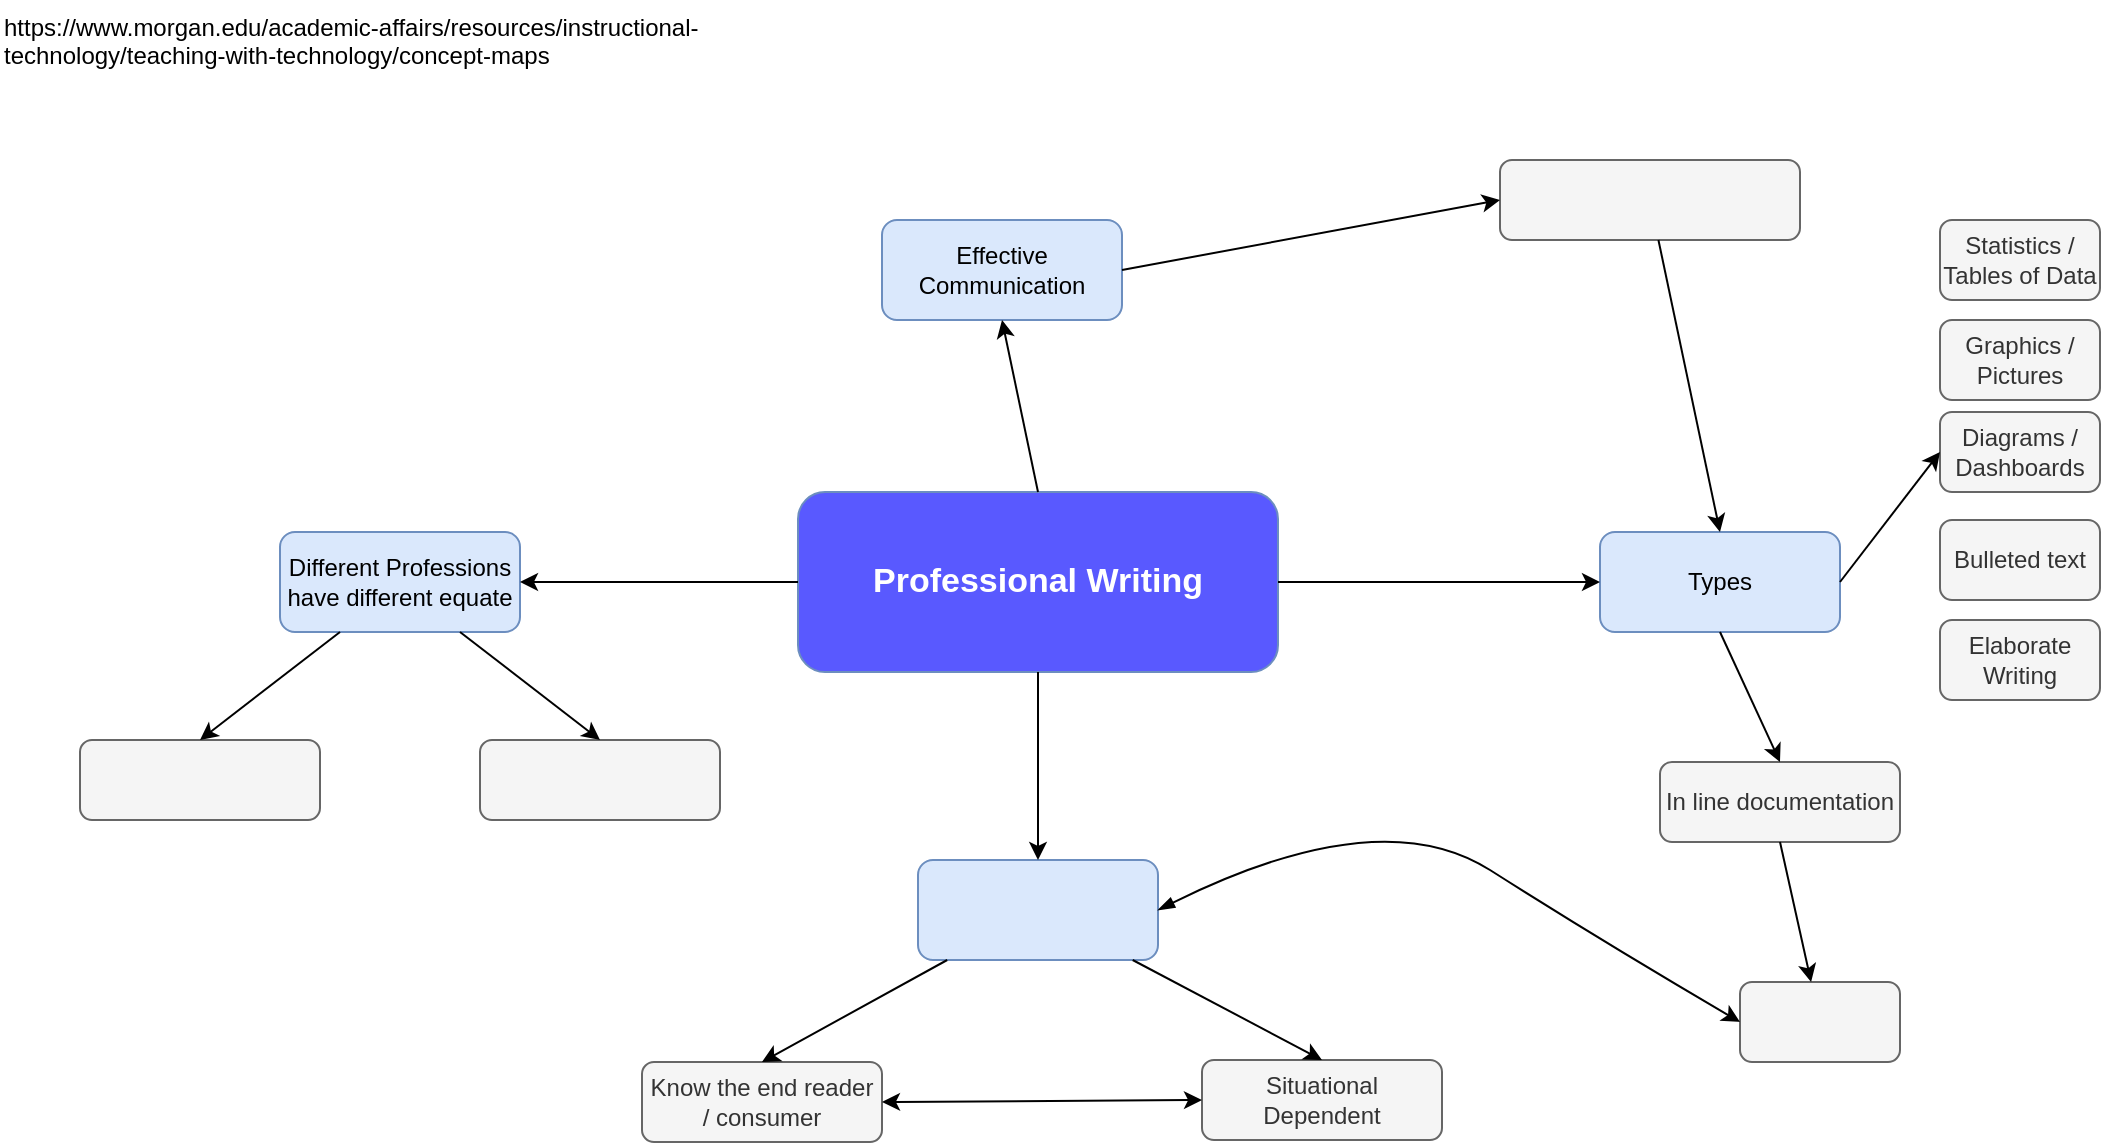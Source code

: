 <mxfile version="28.2.5" pages="4">
  <diagram name="1.1" id="A6YyC0zHlaroR13iZWX0">
    <mxGraphModel dx="704" dy="980" grid="1" gridSize="10" guides="1" tooltips="1" connect="1" arrows="1" fold="1" page="1" pageScale="1" pageWidth="1800" pageHeight="1500" math="0" shadow="0">
      <root>
        <mxCell id="0" />
        <mxCell id="1" parent="0" />
        <mxCell id="rtD2j8Ox3qHUKRXB66nk-1" value="&lt;b&gt;&lt;font style=&quot;font-size: 17px; color: rgb(255, 255, 255);&quot;&gt;Professional Writing&lt;/font&gt;&lt;/b&gt;" style="rounded=1;whiteSpace=wrap;html=1;fillColor=#5959FF;strokeColor=#6c8ebf;gradientColor=none;" parent="1" vertex="1">
          <mxGeometry x="439" y="356" width="240" height="90" as="geometry" />
        </mxCell>
        <mxCell id="rtD2j8Ox3qHUKRXB66nk-2" value="Different Professions have different equate" style="rounded=1;whiteSpace=wrap;html=1;fillColor=#dae8fc;strokeColor=#6c8ebf;" parent="1" vertex="1">
          <mxGeometry x="180" y="376" width="120" height="50" as="geometry" />
        </mxCell>
        <mxCell id="rtD2j8Ox3qHUKRXB66nk-3" value="" style="rounded=1;whiteSpace=wrap;html=1;fillColor=#f5f5f5;fontColor=#333333;strokeColor=#666666;" parent="1" vertex="1">
          <mxGeometry x="280" y="480" width="120" height="40" as="geometry" />
        </mxCell>
        <mxCell id="rtD2j8Ox3qHUKRXB66nk-5" value="" style="endArrow=classic;html=1;rounded=0;exitX=0;exitY=0.5;exitDx=0;exitDy=0;entryX=1;entryY=0.5;entryDx=0;entryDy=0;" parent="1" source="rtD2j8Ox3qHUKRXB66nk-1" target="rtD2j8Ox3qHUKRXB66nk-2" edge="1">
          <mxGeometry width="50" height="50" relative="1" as="geometry">
            <mxPoint x="700" y="520" as="sourcePoint" />
            <mxPoint x="750" y="470" as="targetPoint" />
          </mxGeometry>
        </mxCell>
        <mxCell id="rtD2j8Ox3qHUKRXB66nk-7" value="" style="endArrow=classic;html=1;rounded=0;exitX=0.75;exitY=1;exitDx=0;exitDy=0;entryX=0.5;entryY=0;entryDx=0;entryDy=0;" parent="1" source="rtD2j8Ox3qHUKRXB66nk-2" target="rtD2j8Ox3qHUKRXB66nk-3" edge="1">
          <mxGeometry width="50" height="50" relative="1" as="geometry">
            <mxPoint x="700" y="520" as="sourcePoint" />
            <mxPoint x="750" y="470" as="targetPoint" />
          </mxGeometry>
        </mxCell>
        <UserObject label="https://www.morgan.edu/academic-affairs/resources/instructional-technology/teaching-with-technology/concept-maps" link="https://www.morgan.edu/academic-affairs/resources/instructional-technology/teaching-with-technology/concept-maps" id="rtD2j8Ox3qHUKRXB66nk-8">
          <mxCell style="text;whiteSpace=wrap;" parent="1" vertex="1">
            <mxGeometry x="40" y="110" width="350" height="50" as="geometry" />
          </mxCell>
        </UserObject>
        <mxCell id="rtD2j8Ox3qHUKRXB66nk-9" value="" style="rounded=1;whiteSpace=wrap;html=1;fillColor=#f5f5f5;fontColor=#333333;strokeColor=#666666;" parent="1" vertex="1">
          <mxGeometry x="80" y="480" width="120" height="40" as="geometry" />
        </mxCell>
        <mxCell id="rtD2j8Ox3qHUKRXB66nk-10" value="" style="endArrow=classic;html=1;rounded=0;exitX=0.25;exitY=1;exitDx=0;exitDy=0;entryX=0.5;entryY=0;entryDx=0;entryDy=0;" parent="1" source="rtD2j8Ox3qHUKRXB66nk-2" target="rtD2j8Ox3qHUKRXB66nk-9" edge="1">
          <mxGeometry width="50" height="50" relative="1" as="geometry">
            <mxPoint x="550" y="225" as="sourcePoint" />
            <mxPoint x="730" y="410" as="targetPoint" />
          </mxGeometry>
        </mxCell>
        <mxCell id="rtD2j8Ox3qHUKRXB66nk-11" value="" style="rounded=1;whiteSpace=wrap;html=1;fillColor=#dae8fc;strokeColor=#6c8ebf;" parent="1" vertex="1">
          <mxGeometry x="499" y="540" width="120" height="50" as="geometry" />
        </mxCell>
        <mxCell id="rtD2j8Ox3qHUKRXB66nk-12" value="" style="endArrow=classic;html=1;rounded=0;exitX=0.5;exitY=1;exitDx=0;exitDy=0;entryX=0.5;entryY=0;entryDx=0;entryDy=0;" parent="1" source="rtD2j8Ox3qHUKRXB66nk-1" target="rtD2j8Ox3qHUKRXB66nk-11" edge="1">
          <mxGeometry width="50" height="50" relative="1" as="geometry">
            <mxPoint x="580" y="420" as="sourcePoint" />
            <mxPoint x="450" y="420" as="targetPoint" />
          </mxGeometry>
        </mxCell>
        <mxCell id="rtD2j8Ox3qHUKRXB66nk-13" value="Situational Dependent" style="rounded=1;whiteSpace=wrap;html=1;fillColor=#f5f5f5;fontColor=#333333;strokeColor=#666666;" parent="1" vertex="1">
          <mxGeometry x="641" y="640" width="120" height="40" as="geometry" />
        </mxCell>
        <mxCell id="rtD2j8Ox3qHUKRXB66nk-14" value="" style="endArrow=classic;html=1;rounded=0;entryX=0.5;entryY=0;entryDx=0;entryDy=0;" parent="1" source="rtD2j8Ox3qHUKRXB66nk-11" target="rtD2j8Ox3qHUKRXB66nk-13" edge="1">
          <mxGeometry width="50" height="50" relative="1" as="geometry">
            <mxPoint x="589" y="590" as="sourcePoint" />
            <mxPoint x="1069" y="634" as="targetPoint" />
          </mxGeometry>
        </mxCell>
        <mxCell id="rtD2j8Ox3qHUKRXB66nk-15" value="Know the end reader / consumer" style="rounded=1;whiteSpace=wrap;html=1;fillColor=#f5f5f5;fontColor=#333333;strokeColor=#666666;" parent="1" vertex="1">
          <mxGeometry x="361" y="641" width="120" height="40" as="geometry" />
        </mxCell>
        <mxCell id="rtD2j8Ox3qHUKRXB66nk-16" value="" style="endArrow=classic;html=1;rounded=0;entryX=0.5;entryY=0;entryDx=0;entryDy=0;" parent="1" source="rtD2j8Ox3qHUKRXB66nk-11" target="rtD2j8Ox3qHUKRXB66nk-15" edge="1">
          <mxGeometry width="50" height="50" relative="1" as="geometry">
            <mxPoint x="529" y="590" as="sourcePoint" />
            <mxPoint x="1049" y="574" as="targetPoint" />
          </mxGeometry>
        </mxCell>
        <mxCell id="rtD2j8Ox3qHUKRXB66nk-17" value="" style="endArrow=classic;startArrow=classic;html=1;rounded=0;exitX=1;exitY=0.5;exitDx=0;exitDy=0;entryX=0;entryY=0.5;entryDx=0;entryDy=0;" parent="1" source="rtD2j8Ox3qHUKRXB66nk-15" target="rtD2j8Ox3qHUKRXB66nk-13" edge="1">
          <mxGeometry width="50" height="50" relative="1" as="geometry">
            <mxPoint x="540" y="750" as="sourcePoint" />
            <mxPoint x="590" y="700" as="targetPoint" />
          </mxGeometry>
        </mxCell>
        <mxCell id="rtD2j8Ox3qHUKRXB66nk-18" value="Effective Communication" style="rounded=1;whiteSpace=wrap;html=1;fillColor=#dae8fc;strokeColor=#6c8ebf;" parent="1" vertex="1">
          <mxGeometry x="481" y="220" width="120" height="50" as="geometry" />
        </mxCell>
        <mxCell id="rtD2j8Ox3qHUKRXB66nk-19" value="Types" style="rounded=1;whiteSpace=wrap;html=1;fillColor=#dae8fc;strokeColor=#6c8ebf;" parent="1" vertex="1">
          <mxGeometry x="840" y="376" width="120" height="50" as="geometry" />
        </mxCell>
        <mxCell id="rtD2j8Ox3qHUKRXB66nk-20" value="" style="rounded=1;whiteSpace=wrap;html=1;fillColor=#f5f5f5;fontColor=#333333;strokeColor=#666666;" parent="1" vertex="1">
          <mxGeometry x="910" y="601" width="80" height="40" as="geometry" />
        </mxCell>
        <mxCell id="rtD2j8Ox3qHUKRXB66nk-21" value="In line documentation" style="rounded=1;whiteSpace=wrap;html=1;fillColor=#f5f5f5;fontColor=#333333;strokeColor=#666666;" parent="1" vertex="1">
          <mxGeometry x="870" y="491" width="120" height="40" as="geometry" />
        </mxCell>
        <mxCell id="rtD2j8Ox3qHUKRXB66nk-22" value="Diagrams / Dashboards" style="rounded=1;whiteSpace=wrap;html=1;fillColor=#f5f5f5;fontColor=#333333;strokeColor=#666666;" parent="1" vertex="1">
          <mxGeometry x="1010" y="316" width="80" height="40" as="geometry" />
        </mxCell>
        <mxCell id="rtD2j8Ox3qHUKRXB66nk-23" value="" style="rounded=1;whiteSpace=wrap;html=1;fillColor=#f5f5f5;fontColor=#333333;strokeColor=#666666;" parent="1" vertex="1">
          <mxGeometry x="790" y="190" width="150" height="40" as="geometry" />
        </mxCell>
        <mxCell id="rtD2j8Ox3qHUKRXB66nk-24" value="" style="endArrow=classic;html=1;rounded=0;exitX=0.5;exitY=0;exitDx=0;exitDy=0;entryX=0.5;entryY=1;entryDx=0;entryDy=0;" parent="1" source="rtD2j8Ox3qHUKRXB66nk-1" target="rtD2j8Ox3qHUKRXB66nk-18" edge="1">
          <mxGeometry width="50" height="50" relative="1" as="geometry">
            <mxPoint x="620" y="330" as="sourcePoint" />
            <mxPoint x="670" y="280" as="targetPoint" />
          </mxGeometry>
        </mxCell>
        <mxCell id="rtD2j8Ox3qHUKRXB66nk-25" value="" style="endArrow=classic;html=1;rounded=0;exitX=1;exitY=0.5;exitDx=0;exitDy=0;entryX=0;entryY=0.5;entryDx=0;entryDy=0;" parent="1" source="rtD2j8Ox3qHUKRXB66nk-18" target="rtD2j8Ox3qHUKRXB66nk-23" edge="1">
          <mxGeometry width="50" height="50" relative="1" as="geometry">
            <mxPoint x="650" y="240" as="sourcePoint" />
            <mxPoint x="700" y="190" as="targetPoint" />
          </mxGeometry>
        </mxCell>
        <mxCell id="rtD2j8Ox3qHUKRXB66nk-26" value="" style="endArrow=classic;html=1;rounded=0;exitX=1;exitY=0.5;exitDx=0;exitDy=0;entryX=0;entryY=0.5;entryDx=0;entryDy=0;" parent="1" source="rtD2j8Ox3qHUKRXB66nk-1" target="rtD2j8Ox3qHUKRXB66nk-19" edge="1">
          <mxGeometry width="50" height="50" relative="1" as="geometry">
            <mxPoint x="680" y="490" as="sourcePoint" />
            <mxPoint x="730" y="440" as="targetPoint" />
          </mxGeometry>
        </mxCell>
        <mxCell id="rtD2j8Ox3qHUKRXB66nk-27" value="" style="endArrow=classic;html=1;rounded=0;exitX=0.5;exitY=1;exitDx=0;exitDy=0;entryX=0.5;entryY=0;entryDx=0;entryDy=0;" parent="1" source="rtD2j8Ox3qHUKRXB66nk-19" target="rtD2j8Ox3qHUKRXB66nk-21" edge="1">
          <mxGeometry width="50" height="50" relative="1" as="geometry">
            <mxPoint x="990" y="250" as="sourcePoint" />
            <mxPoint x="1040" y="200" as="targetPoint" />
          </mxGeometry>
        </mxCell>
        <mxCell id="rtD2j8Ox3qHUKRXB66nk-28" value="" style="endArrow=classic;html=1;rounded=0;exitX=1;exitY=0.5;exitDx=0;exitDy=0;entryX=0;entryY=0.5;entryDx=0;entryDy=0;" parent="1" source="rtD2j8Ox3qHUKRXB66nk-19" target="rtD2j8Ox3qHUKRXB66nk-22" edge="1">
          <mxGeometry width="50" height="50" relative="1" as="geometry">
            <mxPoint x="1010" y="430" as="sourcePoint" />
            <mxPoint x="1060" y="380" as="targetPoint" />
          </mxGeometry>
        </mxCell>
        <mxCell id="rtD2j8Ox3qHUKRXB66nk-29" value="" style="endArrow=classic;html=1;rounded=0;entryX=0.5;entryY=0;entryDx=0;entryDy=0;" parent="1" source="rtD2j8Ox3qHUKRXB66nk-23" target="rtD2j8Ox3qHUKRXB66nk-19" edge="1">
          <mxGeometry width="50" height="50" relative="1" as="geometry">
            <mxPoint x="840" y="330" as="sourcePoint" />
            <mxPoint x="890" y="280" as="targetPoint" />
          </mxGeometry>
        </mxCell>
        <mxCell id="rtD2j8Ox3qHUKRXB66nk-30" value="" style="endArrow=classic;html=1;rounded=0;exitX=0.5;exitY=1;exitDx=0;exitDy=0;" parent="1" source="rtD2j8Ox3qHUKRXB66nk-21" target="rtD2j8Ox3qHUKRXB66nk-20" edge="1">
          <mxGeometry width="50" height="50" relative="1" as="geometry">
            <mxPoint x="1110" y="590" as="sourcePoint" />
            <mxPoint x="1160" y="540" as="targetPoint" />
          </mxGeometry>
        </mxCell>
        <mxCell id="rtD2j8Ox3qHUKRXB66nk-31" value="" style="curved=1;endArrow=classic;html=1;rounded=0;exitX=1;exitY=0.5;exitDx=0;exitDy=0;entryX=0;entryY=0.5;entryDx=0;entryDy=0;startArrow=blockThin;startFill=1;" parent="1" source="rtD2j8Ox3qHUKRXB66nk-11" target="rtD2j8Ox3qHUKRXB66nk-20" edge="1">
          <mxGeometry width="50" height="50" relative="1" as="geometry">
            <mxPoint x="680" y="490" as="sourcePoint" />
            <mxPoint x="730" y="440" as="targetPoint" />
            <Array as="points">
              <mxPoint x="730" y="510" />
              <mxPoint x="840" y="580" />
            </Array>
          </mxGeometry>
        </mxCell>
        <mxCell id="VLFtgSqNrhJL7h_BfpkV-1" value="Bulleted text" style="rounded=1;whiteSpace=wrap;html=1;fillColor=#f5f5f5;fontColor=#333333;strokeColor=#666666;" vertex="1" parent="1">
          <mxGeometry x="1010" y="370" width="80" height="40" as="geometry" />
        </mxCell>
        <mxCell id="VLFtgSqNrhJL7h_BfpkV-3" value="Elaborate Writing" style="rounded=1;whiteSpace=wrap;html=1;fillColor=#f5f5f5;fontColor=#333333;strokeColor=#666666;" vertex="1" parent="1">
          <mxGeometry x="1010" y="420" width="80" height="40" as="geometry" />
        </mxCell>
        <mxCell id="VLFtgSqNrhJL7h_BfpkV-4" value="Graphics / Pictures" style="rounded=1;whiteSpace=wrap;html=1;fillColor=#f5f5f5;fontColor=#333333;strokeColor=#666666;" vertex="1" parent="1">
          <mxGeometry x="1010" y="270" width="80" height="40" as="geometry" />
        </mxCell>
        <mxCell id="VLFtgSqNrhJL7h_BfpkV-5" value="Statistics / Tables of Data" style="rounded=1;whiteSpace=wrap;html=1;fillColor=#f5f5f5;fontColor=#333333;strokeColor=#666666;" vertex="1" parent="1">
          <mxGeometry x="1010" y="220" width="80" height="40" as="geometry" />
        </mxCell>
      </root>
    </mxGraphModel>
  </diagram>
  <diagram id="INU5LLQGjp-nCts_BlAN" name="2.2">
    <mxGraphModel dx="828" dy="1153" grid="1" gridSize="10" guides="1" tooltips="1" connect="1" arrows="1" fold="1" page="1" pageScale="1" pageWidth="1800" pageHeight="1500" math="0" shadow="0">
      <root>
        <mxCell id="0" />
        <mxCell id="1" parent="0" />
        <mxCell id="Pbq-i8DcPubpmf70jtMy-1" value="&lt;font style=&quot;font-size: 24px; color: rgb(255, 255, 255);&quot;&gt;&lt;b&gt;Goal Setting&lt;/b&gt;&lt;/font&gt;" style="rounded=1;whiteSpace=wrap;html=1;fillColor=#5959FF;strokeColor=#6c8ebf;gradientColor=none;" parent="1" vertex="1">
          <mxGeometry x="760" y="436" width="240" height="90" as="geometry" />
        </mxCell>
        <mxCell id="Pbq-i8DcPubpmf70jtMy-2" value="&lt;b&gt;Bias&lt;/b&gt;" style="rounded=1;whiteSpace=wrap;html=1;fillColor=#dae8fc;strokeColor=#6c8ebf;" parent="1" vertex="1">
          <mxGeometry x="510" y="456" width="120" height="50" as="geometry" />
        </mxCell>
        <mxCell id="Pbq-i8DcPubpmf70jtMy-3" value="" style="rounded=1;whiteSpace=wrap;html=1;fillColor=#f5f5f5;fontColor=#333333;strokeColor=#666666;" parent="1" vertex="1">
          <mxGeometry x="610" y="560" width="120" height="40" as="geometry" />
        </mxCell>
        <mxCell id="Pbq-i8DcPubpmf70jtMy-4" value="" style="endArrow=classic;html=1;rounded=0;exitX=0;exitY=0.5;exitDx=0;exitDy=0;entryX=1;entryY=0.5;entryDx=0;entryDy=0;" parent="1" source="Pbq-i8DcPubpmf70jtMy-1" target="Pbq-i8DcPubpmf70jtMy-2" edge="1">
          <mxGeometry width="50" height="50" relative="1" as="geometry">
            <mxPoint x="1030" y="600" as="sourcePoint" />
            <mxPoint x="1080" y="550" as="targetPoint" />
          </mxGeometry>
        </mxCell>
        <mxCell id="sY8J5L-0fkLcYzDm4Xg0-5" value="&lt;b&gt;&lt;font style=&quot;font-size: 15px;&quot;&gt;Is &lt;font style=&quot;&quot;&gt;affected &lt;/font&gt;by&lt;/font&gt;&lt;/b&gt;" style="edgeLabel;html=1;align=center;verticalAlign=middle;resizable=0;points=[];" vertex="1" connectable="0" parent="Pbq-i8DcPubpmf70jtMy-4">
          <mxGeometry x="-0.273" y="-3" relative="1" as="geometry">
            <mxPoint x="-19" y="3" as="offset" />
          </mxGeometry>
        </mxCell>
        <mxCell id="Pbq-i8DcPubpmf70jtMy-5" value="" style="endArrow=classic;html=1;rounded=0;exitX=0.75;exitY=1;exitDx=0;exitDy=0;entryX=0.5;entryY=0;entryDx=0;entryDy=0;" parent="1" source="Pbq-i8DcPubpmf70jtMy-2" target="Pbq-i8DcPubpmf70jtMy-3" edge="1">
          <mxGeometry width="50" height="50" relative="1" as="geometry">
            <mxPoint x="1030" y="600" as="sourcePoint" />
            <mxPoint x="1080" y="550" as="targetPoint" />
          </mxGeometry>
        </mxCell>
        <UserObject label="https://www.morgan.edu/academic-affairs/resources/instructional-technology/teaching-with-technology/concept-maps" link="https://www.morgan.edu/academic-affairs/resources/instructional-technology/teaching-with-technology/concept-maps" id="Pbq-i8DcPubpmf70jtMy-6">
          <mxCell style="text;whiteSpace=wrap;" parent="1" vertex="1">
            <mxGeometry x="370" y="190" width="350" height="50" as="geometry" />
          </mxCell>
        </UserObject>
        <mxCell id="Pbq-i8DcPubpmf70jtMy-7" value="" style="rounded=1;whiteSpace=wrap;html=1;fillColor=#f5f5f5;fontColor=#333333;strokeColor=#666666;" parent="1" vertex="1">
          <mxGeometry x="410" y="560" width="120" height="40" as="geometry" />
        </mxCell>
        <mxCell id="Pbq-i8DcPubpmf70jtMy-8" value="" style="endArrow=classic;html=1;rounded=0;exitX=0.25;exitY=1;exitDx=0;exitDy=0;entryX=0.5;entryY=0;entryDx=0;entryDy=0;" parent="1" source="Pbq-i8DcPubpmf70jtMy-2" target="Pbq-i8DcPubpmf70jtMy-7" edge="1">
          <mxGeometry width="50" height="50" relative="1" as="geometry">
            <mxPoint x="880" y="305" as="sourcePoint" />
            <mxPoint x="1060" y="490" as="targetPoint" />
          </mxGeometry>
        </mxCell>
        <mxCell id="Pbq-i8DcPubpmf70jtMy-9" value="&lt;b&gt;Organizational Goals&lt;/b&gt;" style="rounded=1;whiteSpace=wrap;html=1;fillColor=#dae8fc;strokeColor=#6c8ebf;" parent="1" vertex="1">
          <mxGeometry x="820" y="620" width="120" height="50" as="geometry" />
        </mxCell>
        <mxCell id="Pbq-i8DcPubpmf70jtMy-10" value="" style="endArrow=classic;html=1;rounded=0;exitX=0.5;exitY=1;exitDx=0;exitDy=0;entryX=0.5;entryY=0;entryDx=0;entryDy=0;" parent="1" source="Pbq-i8DcPubpmf70jtMy-1" target="Pbq-i8DcPubpmf70jtMy-9" edge="1">
          <mxGeometry width="50" height="50" relative="1" as="geometry">
            <mxPoint x="901" y="500" as="sourcePoint" />
            <mxPoint x="771" y="500" as="targetPoint" />
          </mxGeometry>
        </mxCell>
        <mxCell id="sY8J5L-0fkLcYzDm4Xg0-3" value="Is necessary for" style="edgeLabel;html=1;align=center;verticalAlign=middle;resizable=0;points=[];" vertex="1" connectable="0" parent="Pbq-i8DcPubpmf70jtMy-10">
          <mxGeometry x="-0.005" y="-3" relative="1" as="geometry">
            <mxPoint as="offset" />
          </mxGeometry>
        </mxCell>
        <mxCell id="Pbq-i8DcPubpmf70jtMy-11" value="" style="rounded=1;whiteSpace=wrap;html=1;fillColor=#f5f5f5;fontColor=#333333;strokeColor=#666666;" parent="1" vertex="1">
          <mxGeometry x="962" y="720" width="120" height="40" as="geometry" />
        </mxCell>
        <mxCell id="Pbq-i8DcPubpmf70jtMy-12" value="" style="endArrow=classic;html=1;rounded=0;entryX=0.5;entryY=0;entryDx=0;entryDy=0;" parent="1" source="Pbq-i8DcPubpmf70jtMy-9" target="Pbq-i8DcPubpmf70jtMy-11" edge="1">
          <mxGeometry width="50" height="50" relative="1" as="geometry">
            <mxPoint x="910" y="670" as="sourcePoint" />
            <mxPoint x="1390" y="714" as="targetPoint" />
          </mxGeometry>
        </mxCell>
        <mxCell id="Pbq-i8DcPubpmf70jtMy-13" value="" style="rounded=1;whiteSpace=wrap;html=1;fillColor=#f5f5f5;fontColor=#333333;strokeColor=#666666;" parent="1" vertex="1">
          <mxGeometry x="682" y="721" width="120" height="40" as="geometry" />
        </mxCell>
        <mxCell id="Pbq-i8DcPubpmf70jtMy-14" value="" style="endArrow=classic;html=1;rounded=0;entryX=0.5;entryY=0;entryDx=0;entryDy=0;" parent="1" source="Pbq-i8DcPubpmf70jtMy-9" target="Pbq-i8DcPubpmf70jtMy-13" edge="1">
          <mxGeometry width="50" height="50" relative="1" as="geometry">
            <mxPoint x="850" y="670" as="sourcePoint" />
            <mxPoint x="1370" y="654" as="targetPoint" />
          </mxGeometry>
        </mxCell>
        <mxCell id="sY8J5L-0fkLcYzDm4Xg0-4" value="Include&amp;nbsp;" style="edgeLabel;html=1;align=center;verticalAlign=middle;resizable=0;points=[];" vertex="1" connectable="0" parent="Pbq-i8DcPubpmf70jtMy-14">
          <mxGeometry x="0.034" y="2" relative="1" as="geometry">
            <mxPoint y="-1" as="offset" />
          </mxGeometry>
        </mxCell>
        <mxCell id="Pbq-i8DcPubpmf70jtMy-15" value="" style="endArrow=classic;startArrow=classic;html=1;rounded=0;exitX=1;exitY=0.5;exitDx=0;exitDy=0;entryX=0;entryY=0.5;entryDx=0;entryDy=0;" parent="1" source="Pbq-i8DcPubpmf70jtMy-13" target="Pbq-i8DcPubpmf70jtMy-11" edge="1">
          <mxGeometry width="50" height="50" relative="1" as="geometry">
            <mxPoint x="861" y="830" as="sourcePoint" />
            <mxPoint x="911" y="780" as="targetPoint" />
          </mxGeometry>
        </mxCell>
        <mxCell id="Pbq-i8DcPubpmf70jtMy-16" value="Goal Evaluation" style="rounded=1;whiteSpace=wrap;html=1;fillColor=#dae8fc;strokeColor=#6c8ebf;" parent="1" vertex="1">
          <mxGeometry x="820" y="330" width="120" height="50" as="geometry" />
        </mxCell>
        <mxCell id="Pbq-i8DcPubpmf70jtMy-17" value="Four Motivation Theories" style="rounded=1;whiteSpace=wrap;html=1;fillColor=#dae8fc;strokeColor=#6c8ebf;fontStyle=1" parent="1" vertex="1">
          <mxGeometry x="1121" y="456" width="120" height="50" as="geometry" />
        </mxCell>
        <mxCell id="Pbq-i8DcPubpmf70jtMy-18" value="" style="rounded=1;whiteSpace=wrap;html=1;fillColor=#f5f5f5;fontColor=#333333;strokeColor=#666666;" parent="1" vertex="1">
          <mxGeometry x="1170" y="650" width="80" height="40" as="geometry" />
        </mxCell>
        <mxCell id="Pbq-i8DcPubpmf70jtMy-20" value="Equity" style="rounded=1;whiteSpace=wrap;html=1;fillColor=#f5f5f5;fontColor=#333333;strokeColor=#666666;" parent="1" vertex="1">
          <mxGeometry x="1321" y="340" width="80" height="40" as="geometry" />
        </mxCell>
        <mxCell id="Pbq-i8DcPubpmf70jtMy-21" value="Personal" style="rounded=1;whiteSpace=wrap;html=1;fillColor=#f5f5f5;fontColor=#333333;strokeColor=#666666;" parent="1" vertex="1">
          <mxGeometry x="780" y="230" width="150" height="40" as="geometry" />
        </mxCell>
        <mxCell id="Pbq-i8DcPubpmf70jtMy-22" value="" style="endArrow=classic;html=1;rounded=0;exitX=0.5;exitY=0;exitDx=0;exitDy=0;entryX=0.5;entryY=1;entryDx=0;entryDy=0;" parent="1" source="Pbq-i8DcPubpmf70jtMy-1" target="Pbq-i8DcPubpmf70jtMy-16" edge="1">
          <mxGeometry width="50" height="50" relative="1" as="geometry">
            <mxPoint x="941" y="410" as="sourcePoint" />
            <mxPoint x="991" y="360" as="targetPoint" />
          </mxGeometry>
        </mxCell>
        <mxCell id="Pbq-i8DcPubpmf70jtMy-24" value="" style="endArrow=classic;html=1;rounded=0;exitX=1;exitY=0.5;exitDx=0;exitDy=0;entryX=0;entryY=0.5;entryDx=0;entryDy=0;" parent="1" source="Pbq-i8DcPubpmf70jtMy-1" target="Pbq-i8DcPubpmf70jtMy-17" edge="1">
          <mxGeometry width="50" height="50" relative="1" as="geometry">
            <mxPoint x="1001" y="570" as="sourcePoint" />
            <mxPoint x="1051" y="520" as="targetPoint" />
          </mxGeometry>
        </mxCell>
        <mxCell id="sY8J5L-0fkLcYzDm4Xg0-1" value="&lt;b&gt;&lt;font style=&quot;font-size: 15px;&quot;&gt;Is one of&lt;/font&gt;&lt;/b&gt;" style="edgeLabel;html=1;align=center;verticalAlign=middle;resizable=0;points=[];" vertex="1" connectable="0" parent="Pbq-i8DcPubpmf70jtMy-24">
          <mxGeometry x="-0.435" y="-1" relative="1" as="geometry">
            <mxPoint x="19" y="-1" as="offset" />
          </mxGeometry>
        </mxCell>
        <mxCell id="Pbq-i8DcPubpmf70jtMy-25" value="" style="endArrow=classic;html=1;rounded=0;exitX=0.5;exitY=1;exitDx=0;exitDy=0;entryX=0.898;entryY=0.052;entryDx=0;entryDy=0;entryPerimeter=0;" parent="1" source="Pbq-i8DcPubpmf70jtMy-17" target="Pbq-i8DcPubpmf70jtMy-9" edge="1">
          <mxGeometry width="50" height="50" relative="1" as="geometry">
            <mxPoint x="1311" y="330" as="sourcePoint" />
            <mxPoint x="1361" y="280" as="targetPoint" />
          </mxGeometry>
        </mxCell>
        <mxCell id="sY8J5L-0fkLcYzDm4Xg0-2" value="Help establish and evaluate&amp;nbsp;" style="edgeLabel;html=1;align=center;verticalAlign=middle;resizable=0;points=[];" vertex="1" connectable="0" parent="Pbq-i8DcPubpmf70jtMy-25">
          <mxGeometry x="-0.093" y="-2" relative="1" as="geometry">
            <mxPoint as="offset" />
          </mxGeometry>
        </mxCell>
        <mxCell id="Pbq-i8DcPubpmf70jtMy-26" value="" style="endArrow=classic;html=1;rounded=0;exitX=1;exitY=0.5;exitDx=0;exitDy=0;entryX=0;entryY=0.5;entryDx=0;entryDy=0;" parent="1" source="Pbq-i8DcPubpmf70jtMy-17" target="Pbq-i8DcPubpmf70jtMy-20" edge="1">
          <mxGeometry width="50" height="50" relative="1" as="geometry">
            <mxPoint x="1331" y="510" as="sourcePoint" />
            <mxPoint x="1381" y="460" as="targetPoint" />
          </mxGeometry>
        </mxCell>
        <mxCell id="sY8J5L-0fkLcYzDm4Xg0-11" value="Theories other than Goal Setting include" style="edgeLabel;html=1;align=center;verticalAlign=middle;resizable=0;points=[];" vertex="1" connectable="0" parent="Pbq-i8DcPubpmf70jtMy-26">
          <mxGeometry x="-0.338" relative="1" as="geometry">
            <mxPoint x="20" y="-41" as="offset" />
          </mxGeometry>
        </mxCell>
        <mxCell id="Pbq-i8DcPubpmf70jtMy-27" value="" style="endArrow=classic;html=1;rounded=0;entryX=0.5;entryY=0;entryDx=0;entryDy=0;exitX=0.5;exitY=1;exitDx=0;exitDy=0;" parent="1" source="sY8J5L-0fkLcYzDm4Xg0-16" target="Pbq-i8DcPubpmf70jtMy-17" edge="1">
          <mxGeometry width="50" height="50" relative="1" as="geometry">
            <mxPoint x="1161" y="410" as="sourcePoint" />
            <mxPoint x="1211" y="360" as="targetPoint" />
          </mxGeometry>
        </mxCell>
        <mxCell id="Pbq-i8DcPubpmf70jtMy-29" value="" style="curved=1;endArrow=classic;html=1;rounded=0;exitX=1;exitY=0.5;exitDx=0;exitDy=0;entryX=0;entryY=0.5;entryDx=0;entryDy=0;startArrow=blockThin;startFill=1;" parent="1" source="Pbq-i8DcPubpmf70jtMy-9" target="Pbq-i8DcPubpmf70jtMy-18" edge="1">
          <mxGeometry width="50" height="50" relative="1" as="geometry">
            <mxPoint x="1001" y="570" as="sourcePoint" />
            <mxPoint x="1051" y="520" as="targetPoint" />
            <Array as="points">
              <mxPoint x="1051" y="590" />
              <mxPoint x="1161" y="660" />
            </Array>
          </mxGeometry>
        </mxCell>
        <mxCell id="sY8J5L-0fkLcYzDm4Xg0-6" value="Expectancy" style="rounded=1;whiteSpace=wrap;html=1;fillColor=#f5f5f5;fontColor=#333333;strokeColor=#666666;" vertex="1" parent="1">
          <mxGeometry x="1316" y="415" width="80" height="40" as="geometry" />
        </mxCell>
        <mxCell id="sY8J5L-0fkLcYzDm4Xg0-7" value="" style="endArrow=classic;html=1;rounded=0;entryX=0;entryY=0.5;entryDx=0;entryDy=0;" edge="1" parent="1" target="sY8J5L-0fkLcYzDm4Xg0-6">
          <mxGeometry width="50" height="50" relative="1" as="geometry">
            <mxPoint x="1276" y="425" as="sourcePoint" />
            <mxPoint x="1389" y="545" as="targetPoint" />
          </mxGeometry>
        </mxCell>
        <mxCell id="sY8J5L-0fkLcYzDm4Xg0-8" value="Reinforcement" style="rounded=1;whiteSpace=wrap;html=1;fillColor=#f5f5f5;fontColor=#333333;strokeColor=#666666;" vertex="1" parent="1">
          <mxGeometry x="1304" y="466" width="80" height="36" as="geometry" />
        </mxCell>
        <mxCell id="sY8J5L-0fkLcYzDm4Xg0-9" value="" style="endArrow=classic;html=1;rounded=0;entryX=0;entryY=0.5;entryDx=0;entryDy=0;" edge="1" parent="1" target="sY8J5L-0fkLcYzDm4Xg0-8">
          <mxGeometry width="50" height="50" relative="1" as="geometry">
            <mxPoint x="1251" y="470" as="sourcePoint" />
            <mxPoint x="1504" y="630" as="targetPoint" />
            <Array as="points" />
          </mxGeometry>
        </mxCell>
        <mxCell id="sY8J5L-0fkLcYzDm4Xg0-16" value="&lt;b style=&quot;color: rgb(0, 0, 0);&quot;&gt;Management and Cooperate Settings&lt;/b&gt;" style="rounded=1;whiteSpace=wrap;html=1;fillColor=#dae8fc;strokeColor=#6c8ebf;" vertex="1" parent="1">
          <mxGeometry x="1011" y="320" width="150" height="50" as="geometry" />
        </mxCell>
        <mxCell id="sY8J5L-0fkLcYzDm4Xg0-18" value="Four Motivation Theories" style="rounded=1;whiteSpace=wrap;html=1;fillColor=#dae8fc;strokeColor=#6c8ebf;fontStyle=1" vertex="1" parent="1">
          <mxGeometry x="1210" y="560" width="120" height="50" as="geometry" />
        </mxCell>
        <mxCell id="sY8J5L-0fkLcYzDm4Xg0-19" value="Team Performance" style="rounded=1;whiteSpace=wrap;html=1;fillColor=#f5f5f5;fontColor=#333333;strokeColor=#666666;" vertex="1" parent="1">
          <mxGeometry x="660" y="260" width="80" height="40" as="geometry" />
        </mxCell>
        <mxCell id="sY8J5L-0fkLcYzDm4Xg0-21" value="Measuring success" style="rounded=1;whiteSpace=wrap;html=1;fillColor=#f5f5f5;fontColor=#333333;strokeColor=#666666;" vertex="1" parent="1">
          <mxGeometry x="590" y="310" width="80" height="40" as="geometry" />
        </mxCell>
        <mxCell id="sY8J5L-0fkLcYzDm4Xg0-22" value="based on tasks complete" style="rounded=1;whiteSpace=wrap;html=1;fillColor=#f5f5f5;fontColor=#333333;strokeColor=#666666;" vertex="1" parent="1">
          <mxGeometry x="660" y="370" width="80" height="40" as="geometry" />
        </mxCell>
        <mxCell id="sY8J5L-0fkLcYzDm4Xg0-23" value="Goal performance periods" style="rounded=1;whiteSpace=wrap;html=1;fillColor=#f5f5f5;fontColor=#333333;strokeColor=#666666;" vertex="1" parent="1">
          <mxGeometry x="510" y="360" width="80" height="40" as="geometry" />
        </mxCell>
        <mxCell id="sY8J5L-0fkLcYzDm4Xg0-24" value="Level of effort" style="rounded=1;whiteSpace=wrap;html=1;fillColor=#f5f5f5;fontColor=#333333;strokeColor=#666666;" vertex="1" parent="1">
          <mxGeometry x="910" y="150" width="80" height="40" as="geometry" />
        </mxCell>
        <mxCell id="sY8J5L-0fkLcYzDm4Xg0-25" value="Follow-up / Feedback" style="rounded=1;whiteSpace=wrap;html=1;fillColor=#f5f5f5;fontColor=#333333;strokeColor=#666666;" vertex="1" parent="1">
          <mxGeometry x="722" y="110" width="80" height="40" as="geometry" />
        </mxCell>
        <mxCell id="sY8J5L-0fkLcYzDm4Xg0-26" value="Used as motivator" style="rounded=1;whiteSpace=wrap;html=1;fillColor=#f5f5f5;fontColor=#333333;strokeColor=#666666;" vertex="1" parent="1">
          <mxGeometry x="820" y="90" width="80" height="40" as="geometry" />
        </mxCell>
      </root>
    </mxGraphModel>
  </diagram>
  <diagram id="hZscyl_oq-KLS9YHjovp" name="3.1">
    <mxGraphModel dx="828" dy="1153" grid="1" gridSize="10" guides="1" tooltips="1" connect="1" arrows="1" fold="1" page="1" pageScale="1" pageWidth="1800" pageHeight="1500" math="0" shadow="0">
      <root>
        <mxCell id="0" />
        <mxCell id="1" parent="0" />
        <mxCell id="ACBR2jv_XBFx176aAoFl-1" value="&lt;font style=&quot;color: rgb(255, 255, 255); font-size: 21px;&quot;&gt;&lt;b&gt;Business Ethics&lt;/b&gt;&lt;/font&gt;" style="rounded=1;whiteSpace=wrap;html=1;fillColor=#5959FF;strokeColor=#6c8ebf;gradientColor=none;" parent="1" vertex="1">
          <mxGeometry x="681" y="586" width="240" height="90" as="geometry" />
        </mxCell>
        <mxCell id="ACBR2jv_XBFx176aAoFl-2" value="Data ingestion / usage" style="rounded=1;whiteSpace=wrap;html=1;fillColor=#dae8fc;strokeColor=#6c8ebf;" parent="1" vertex="1">
          <mxGeometry x="440" y="606" width="120" height="50" as="geometry" />
        </mxCell>
        <mxCell id="ACBR2jv_XBFx176aAoFl-3" value="What data tells you is best" style="rounded=1;whiteSpace=wrap;html=1;fillColor=#f5f5f5;fontColor=#333333;strokeColor=#666666;" parent="1" vertex="1">
          <mxGeometry x="540" y="710" width="120" height="40" as="geometry" />
        </mxCell>
        <mxCell id="ACBR2jv_XBFx176aAoFl-4" value="" style="endArrow=classic;html=1;rounded=0;exitX=0;exitY=0.5;exitDx=0;exitDy=0;entryX=1;entryY=0.5;entryDx=0;entryDy=0;" parent="1" source="ACBR2jv_XBFx176aAoFl-1" target="ACBR2jv_XBFx176aAoFl-2" edge="1">
          <mxGeometry width="50" height="50" relative="1" as="geometry">
            <mxPoint x="960" y="750" as="sourcePoint" />
            <mxPoint x="1010" y="700" as="targetPoint" />
          </mxGeometry>
        </mxCell>
        <mxCell id="ACBR2jv_XBFx176aAoFl-5" value="" style="endArrow=classic;html=1;rounded=0;exitX=0.75;exitY=1;exitDx=0;exitDy=0;entryX=0.5;entryY=0;entryDx=0;entryDy=0;" parent="1" source="ACBR2jv_XBFx176aAoFl-2" target="ACBR2jv_XBFx176aAoFl-3" edge="1">
          <mxGeometry width="50" height="50" relative="1" as="geometry">
            <mxPoint x="960" y="750" as="sourcePoint" />
            <mxPoint x="1010" y="700" as="targetPoint" />
          </mxGeometry>
        </mxCell>
        <UserObject label="https://www.morgan.edu/academic-affairs/resources/instructional-technology/teaching-with-technology/concept-maps" link="https://www.morgan.edu/academic-affairs/resources/instructional-technology/teaching-with-technology/concept-maps" id="ACBR2jv_XBFx176aAoFl-6">
          <mxCell style="text;whiteSpace=wrap;" parent="1" vertex="1">
            <mxGeometry x="300" y="340" width="350" height="50" as="geometry" />
          </mxCell>
        </UserObject>
        <mxCell id="ACBR2jv_XBFx176aAoFl-7" value="What is fair" style="rounded=1;whiteSpace=wrap;html=1;fillColor=#f5f5f5;fontColor=#333333;strokeColor=#666666;" parent="1" vertex="1">
          <mxGeometry x="340" y="710" width="120" height="40" as="geometry" />
        </mxCell>
        <mxCell id="ACBR2jv_XBFx176aAoFl-8" value="" style="endArrow=classic;html=1;rounded=0;exitX=0.25;exitY=1;exitDx=0;exitDy=0;entryX=0.5;entryY=0;entryDx=0;entryDy=0;" parent="1" source="ACBR2jv_XBFx176aAoFl-2" target="ACBR2jv_XBFx176aAoFl-7" edge="1">
          <mxGeometry width="50" height="50" relative="1" as="geometry">
            <mxPoint x="810" y="455" as="sourcePoint" />
            <mxPoint x="990" y="640" as="targetPoint" />
          </mxGeometry>
        </mxCell>
        <mxCell id="ACBR2jv_XBFx176aAoFl-9" value="Data Science" style="rounded=1;whiteSpace=wrap;html=1;fillColor=#dae8fc;strokeColor=#6c8ebf;" parent="1" vertex="1">
          <mxGeometry x="759" y="770" width="120" height="50" as="geometry" />
        </mxCell>
        <mxCell id="ACBR2jv_XBFx176aAoFl-10" value="" style="endArrow=classic;html=1;rounded=0;exitX=0.5;exitY=1;exitDx=0;exitDy=0;entryX=0.5;entryY=0;entryDx=0;entryDy=0;" parent="1" source="ACBR2jv_XBFx176aAoFl-1" target="ACBR2jv_XBFx176aAoFl-9" edge="1">
          <mxGeometry width="50" height="50" relative="1" as="geometry">
            <mxPoint x="840" y="650" as="sourcePoint" />
            <mxPoint x="710" y="650" as="targetPoint" />
          </mxGeometry>
        </mxCell>
        <mxCell id="ACBR2jv_XBFx176aAoFl-11" value="" style="rounded=1;whiteSpace=wrap;html=1;fillColor=#f5f5f5;fontColor=#333333;strokeColor=#666666;" parent="1" vertex="1">
          <mxGeometry x="901" y="870" width="120" height="40" as="geometry" />
        </mxCell>
        <mxCell id="ACBR2jv_XBFx176aAoFl-12" value="" style="endArrow=classic;html=1;rounded=0;entryX=0.5;entryY=0;entryDx=0;entryDy=0;" parent="1" source="ACBR2jv_XBFx176aAoFl-9" target="ACBR2jv_XBFx176aAoFl-11" edge="1">
          <mxGeometry width="50" height="50" relative="1" as="geometry">
            <mxPoint x="849" y="820" as="sourcePoint" />
            <mxPoint x="1329" y="864" as="targetPoint" />
          </mxGeometry>
        </mxCell>
        <mxCell id="ACBR2jv_XBFx176aAoFl-13" value="" style="rounded=1;whiteSpace=wrap;html=1;fillColor=#f5f5f5;fontColor=#333333;strokeColor=#666666;" parent="1" vertex="1">
          <mxGeometry x="621" y="871" width="120" height="40" as="geometry" />
        </mxCell>
        <mxCell id="ACBR2jv_XBFx176aAoFl-14" value="" style="endArrow=classic;html=1;rounded=0;entryX=0.5;entryY=0;entryDx=0;entryDy=0;" parent="1" source="ACBR2jv_XBFx176aAoFl-9" target="ACBR2jv_XBFx176aAoFl-13" edge="1">
          <mxGeometry width="50" height="50" relative="1" as="geometry">
            <mxPoint x="789" y="820" as="sourcePoint" />
            <mxPoint x="1309" y="804" as="targetPoint" />
          </mxGeometry>
        </mxCell>
        <mxCell id="ACBR2jv_XBFx176aAoFl-15" value="" style="endArrow=classic;startArrow=classic;html=1;rounded=0;exitX=1;exitY=0.5;exitDx=0;exitDy=0;entryX=0;entryY=0.5;entryDx=0;entryDy=0;" parent="1" source="ACBR2jv_XBFx176aAoFl-13" target="ACBR2jv_XBFx176aAoFl-11" edge="1">
          <mxGeometry width="50" height="50" relative="1" as="geometry">
            <mxPoint x="800" y="980" as="sourcePoint" />
            <mxPoint x="850" y="930" as="targetPoint" />
          </mxGeometry>
        </mxCell>
        <mxCell id="ACBR2jv_XBFx176aAoFl-16" value="AI / ML" style="rounded=1;whiteSpace=wrap;html=1;fillColor=#dae8fc;strokeColor=#6c8ebf;" parent="1" vertex="1">
          <mxGeometry x="741" y="450" width="120" height="50" as="geometry" />
        </mxCell>
        <mxCell id="ACBR2jv_XBFx176aAoFl-17" value="algorithm bias &amp;amp; AI hallucinations&amp;nbsp;" style="rounded=1;whiteSpace=wrap;html=1;fillColor=#dae8fc;strokeColor=#6c8ebf;" parent="1" vertex="1">
          <mxGeometry x="1100" y="606" width="120" height="50" as="geometry" />
        </mxCell>
        <mxCell id="ACBR2jv_XBFx176aAoFl-18" value="" style="rounded=1;whiteSpace=wrap;html=1;fillColor=#f5f5f5;fontColor=#333333;strokeColor=#666666;" parent="1" vertex="1">
          <mxGeometry x="1170" y="831" width="80" height="40" as="geometry" />
        </mxCell>
        <mxCell id="ACBR2jv_XBFx176aAoFl-19" value="" style="rounded=1;whiteSpace=wrap;html=1;fillColor=#f5f5f5;fontColor=#333333;strokeColor=#666666;" parent="1" vertex="1">
          <mxGeometry x="1130" y="721" width="120" height="40" as="geometry" />
        </mxCell>
        <mxCell id="ACBR2jv_XBFx176aAoFl-20" value="" style="rounded=1;whiteSpace=wrap;html=1;fillColor=#f5f5f5;fontColor=#333333;strokeColor=#666666;" parent="1" vertex="1">
          <mxGeometry x="1380" y="560" width="80" height="40" as="geometry" />
        </mxCell>
        <mxCell id="ACBR2jv_XBFx176aAoFl-21" value="Decision Making" style="rounded=1;whiteSpace=wrap;html=1;fillColor=#f5f5f5;fontColor=#333333;strokeColor=#666666;" parent="1" vertex="1">
          <mxGeometry x="1050" y="420" width="150" height="40" as="geometry" />
        </mxCell>
        <mxCell id="ACBR2jv_XBFx176aAoFl-22" value="" style="endArrow=classic;html=1;rounded=0;exitX=0.5;exitY=0;exitDx=0;exitDy=0;entryX=0.5;entryY=1;entryDx=0;entryDy=0;" parent="1" source="ACBR2jv_XBFx176aAoFl-1" target="ACBR2jv_XBFx176aAoFl-16" edge="1">
          <mxGeometry width="50" height="50" relative="1" as="geometry">
            <mxPoint x="880" y="560" as="sourcePoint" />
            <mxPoint x="930" y="510" as="targetPoint" />
          </mxGeometry>
        </mxCell>
        <mxCell id="ACBR2jv_XBFx176aAoFl-23" value="" style="endArrow=classic;html=1;rounded=0;exitX=1;exitY=0.5;exitDx=0;exitDy=0;entryX=0;entryY=0.5;entryDx=0;entryDy=0;" parent="1" source="ACBR2jv_XBFx176aAoFl-16" target="ACBR2jv_XBFx176aAoFl-21" edge="1">
          <mxGeometry width="50" height="50" relative="1" as="geometry">
            <mxPoint x="910" y="470" as="sourcePoint" />
            <mxPoint x="960" y="420" as="targetPoint" />
          </mxGeometry>
        </mxCell>
        <mxCell id="ACBR2jv_XBFx176aAoFl-24" value="" style="endArrow=classic;html=1;rounded=0;exitX=1;exitY=0.5;exitDx=0;exitDy=0;entryX=0;entryY=0.5;entryDx=0;entryDy=0;" parent="1" source="ACBR2jv_XBFx176aAoFl-1" target="ACBR2jv_XBFx176aAoFl-17" edge="1">
          <mxGeometry width="50" height="50" relative="1" as="geometry">
            <mxPoint x="940" y="720" as="sourcePoint" />
            <mxPoint x="990" y="670" as="targetPoint" />
          </mxGeometry>
        </mxCell>
        <mxCell id="ACBR2jv_XBFx176aAoFl-25" value="" style="endArrow=classic;html=1;rounded=0;exitX=0.5;exitY=1;exitDx=0;exitDy=0;entryX=0.5;entryY=0;entryDx=0;entryDy=0;" parent="1" source="ACBR2jv_XBFx176aAoFl-17" target="ACBR2jv_XBFx176aAoFl-19" edge="1">
          <mxGeometry width="50" height="50" relative="1" as="geometry">
            <mxPoint x="1250" y="480" as="sourcePoint" />
            <mxPoint x="1300" y="430" as="targetPoint" />
          </mxGeometry>
        </mxCell>
        <mxCell id="ACBR2jv_XBFx176aAoFl-26" value="" style="endArrow=classic;html=1;rounded=0;exitX=1;exitY=0.5;exitDx=0;exitDy=0;entryX=0;entryY=0.5;entryDx=0;entryDy=0;" parent="1" source="ACBR2jv_XBFx176aAoFl-17" target="ACBR2jv_XBFx176aAoFl-20" edge="1">
          <mxGeometry width="50" height="50" relative="1" as="geometry">
            <mxPoint x="1270" y="660" as="sourcePoint" />
            <mxPoint x="1320" y="610" as="targetPoint" />
          </mxGeometry>
        </mxCell>
        <mxCell id="ACBR2jv_XBFx176aAoFl-27" value="" style="endArrow=classic;html=1;rounded=0;entryX=0.5;entryY=0;entryDx=0;entryDy=0;" parent="1" source="ACBR2jv_XBFx176aAoFl-21" target="ACBR2jv_XBFx176aAoFl-17" edge="1">
          <mxGeometry width="50" height="50" relative="1" as="geometry">
            <mxPoint x="1100" y="560" as="sourcePoint" />
            <mxPoint x="1150" y="510" as="targetPoint" />
          </mxGeometry>
        </mxCell>
        <mxCell id="ACBR2jv_XBFx176aAoFl-28" value="" style="endArrow=classic;html=1;rounded=0;exitX=0.5;exitY=1;exitDx=0;exitDy=0;" parent="1" source="ACBR2jv_XBFx176aAoFl-19" target="ACBR2jv_XBFx176aAoFl-18" edge="1">
          <mxGeometry width="50" height="50" relative="1" as="geometry">
            <mxPoint x="1370" y="820" as="sourcePoint" />
            <mxPoint x="1420" y="770" as="targetPoint" />
          </mxGeometry>
        </mxCell>
        <mxCell id="ACBR2jv_XBFx176aAoFl-29" value="" style="curved=1;endArrow=classic;html=1;rounded=0;exitX=1;exitY=0.5;exitDx=0;exitDy=0;entryX=0;entryY=0.5;entryDx=0;entryDy=0;startArrow=blockThin;startFill=1;" parent="1" source="ACBR2jv_XBFx176aAoFl-9" target="ACBR2jv_XBFx176aAoFl-18" edge="1">
          <mxGeometry width="50" height="50" relative="1" as="geometry">
            <mxPoint x="940" y="720" as="sourcePoint" />
            <mxPoint x="990" y="670" as="targetPoint" />
            <Array as="points">
              <mxPoint x="990" y="740" />
              <mxPoint x="1100" y="810" />
            </Array>
          </mxGeometry>
        </mxCell>
        <mxCell id="ecdm_r6HSs61Wdk2bVju-1" value="Balance of customization over personal data&amp;nbsp;" style="rounded=1;whiteSpace=wrap;html=1;fillColor=#f5f5f5;fontColor=#333333;strokeColor=#666666;" vertex="1" parent="1">
          <mxGeometry x="759" y="950" width="120" height="40" as="geometry" />
        </mxCell>
        <mxCell id="ecdm_r6HSs61Wdk2bVju-2" value="Data Collection" style="rounded=1;whiteSpace=wrap;html=1;fillColor=#dae8fc;strokeColor=#6c8ebf;" vertex="1" parent="1">
          <mxGeometry x="440" y="536" width="120" height="50" as="geometry" />
        </mxCell>
        <mxCell id="ecdm_r6HSs61Wdk2bVju-3" value="Data Presentation&amp;nbsp;" style="rounded=1;whiteSpace=wrap;html=1;fillColor=#dae8fc;strokeColor=#6c8ebf;" vertex="1" parent="1">
          <mxGeometry x="440" y="470" width="120" height="50" as="geometry" />
        </mxCell>
      </root>
    </mxGraphModel>
  </diagram>
  <diagram id="KX-kCpaQDR058m_KiNNv" name="4.2">
    <mxGraphModel dx="704" dy="980" grid="1" gridSize="10" guides="1" tooltips="1" connect="1" arrows="1" fold="1" page="1" pageScale="1" pageWidth="1800" pageHeight="1500" math="0" shadow="0">
      <root>
        <mxCell id="0" />
        <mxCell id="1" parent="0" />
        <mxCell id="yFBd9E0SfqnOR1oz_ZRW-1" value="&lt;font style=&quot;color: rgb(255, 255, 255); font-size: 19px;&quot;&gt;&lt;b style=&quot;&quot;&gt;Strategic Planning&lt;/b&gt;&lt;/font&gt;" style="rounded=1;whiteSpace=wrap;html=1;fillColor=#5959FF;strokeColor=#6c8ebf;gradientColor=none;" parent="1" vertex="1">
          <mxGeometry x="629" y="426" width="240" height="90" as="geometry" />
        </mxCell>
        <mxCell id="yFBd9E0SfqnOR1oz_ZRW-2" value="long-term sustainability&amp;nbsp;" style="rounded=1;whiteSpace=wrap;html=1;fillColor=#dae8fc;strokeColor=#6c8ebf;" parent="1" vertex="1">
          <mxGeometry x="370" y="446" width="120" height="50" as="geometry" />
        </mxCell>
        <mxCell id="yFBd9E0SfqnOR1oz_ZRW-3" value="" style="rounded=1;whiteSpace=wrap;html=1;fillColor=#f5f5f5;fontColor=#333333;strokeColor=#666666;" parent="1" vertex="1">
          <mxGeometry x="470" y="550" width="120" height="40" as="geometry" />
        </mxCell>
        <mxCell id="yFBd9E0SfqnOR1oz_ZRW-4" value="" style="endArrow=classic;html=1;rounded=0;exitX=0;exitY=0.5;exitDx=0;exitDy=0;entryX=1;entryY=0.5;entryDx=0;entryDy=0;" parent="1" source="yFBd9E0SfqnOR1oz_ZRW-1" target="yFBd9E0SfqnOR1oz_ZRW-2" edge="1">
          <mxGeometry width="50" height="50" relative="1" as="geometry">
            <mxPoint x="890" y="590" as="sourcePoint" />
            <mxPoint x="940" y="540" as="targetPoint" />
          </mxGeometry>
        </mxCell>
        <mxCell id="yFBd9E0SfqnOR1oz_ZRW-5" value="" style="endArrow=classic;html=1;rounded=0;exitX=0.75;exitY=1;exitDx=0;exitDy=0;entryX=0.5;entryY=0;entryDx=0;entryDy=0;" parent="1" source="yFBd9E0SfqnOR1oz_ZRW-2" target="yFBd9E0SfqnOR1oz_ZRW-3" edge="1">
          <mxGeometry width="50" height="50" relative="1" as="geometry">
            <mxPoint x="890" y="590" as="sourcePoint" />
            <mxPoint x="940" y="540" as="targetPoint" />
          </mxGeometry>
        </mxCell>
        <UserObject label="https://www.morgan.edu/academic-affairs/resources/instructional-technology/teaching-with-technology/concept-maps" link="https://www.morgan.edu/academic-affairs/resources/instructional-technology/teaching-with-technology/concept-maps" id="yFBd9E0SfqnOR1oz_ZRW-6">
          <mxCell style="text;whiteSpace=wrap;" parent="1" vertex="1">
            <mxGeometry x="230" y="180" width="350" height="50" as="geometry" />
          </mxCell>
        </UserObject>
        <mxCell id="yFBd9E0SfqnOR1oz_ZRW-7" value="" style="rounded=1;whiteSpace=wrap;html=1;fillColor=#f5f5f5;fontColor=#333333;strokeColor=#666666;" parent="1" vertex="1">
          <mxGeometry x="270" y="550" width="120" height="40" as="geometry" />
        </mxCell>
        <mxCell id="yFBd9E0SfqnOR1oz_ZRW-8" value="" style="endArrow=classic;html=1;rounded=0;exitX=0.25;exitY=1;exitDx=0;exitDy=0;entryX=0.5;entryY=0;entryDx=0;entryDy=0;" parent="1" source="yFBd9E0SfqnOR1oz_ZRW-2" target="yFBd9E0SfqnOR1oz_ZRW-7" edge="1">
          <mxGeometry width="50" height="50" relative="1" as="geometry">
            <mxPoint x="740" y="295" as="sourcePoint" />
            <mxPoint x="920" y="480" as="targetPoint" />
          </mxGeometry>
        </mxCell>
        <mxCell id="yFBd9E0SfqnOR1oz_ZRW-9" value="" style="rounded=1;whiteSpace=wrap;html=1;fillColor=#dae8fc;strokeColor=#6c8ebf;" parent="1" vertex="1">
          <mxGeometry x="689" y="610" width="120" height="50" as="geometry" />
        </mxCell>
        <mxCell id="yFBd9E0SfqnOR1oz_ZRW-10" value="" style="endArrow=classic;html=1;rounded=0;exitX=0.5;exitY=1;exitDx=0;exitDy=0;entryX=0.5;entryY=0;entryDx=0;entryDy=0;" parent="1" source="yFBd9E0SfqnOR1oz_ZRW-1" target="yFBd9E0SfqnOR1oz_ZRW-9" edge="1">
          <mxGeometry width="50" height="50" relative="1" as="geometry">
            <mxPoint x="770" y="490" as="sourcePoint" />
            <mxPoint x="640" y="490" as="targetPoint" />
          </mxGeometry>
        </mxCell>
        <mxCell id="yFBd9E0SfqnOR1oz_ZRW-11" value="" style="rounded=1;whiteSpace=wrap;html=1;fillColor=#f5f5f5;fontColor=#333333;strokeColor=#666666;" parent="1" vertex="1">
          <mxGeometry x="831" y="710" width="120" height="40" as="geometry" />
        </mxCell>
        <mxCell id="yFBd9E0SfqnOR1oz_ZRW-12" value="" style="endArrow=classic;html=1;rounded=0;entryX=0.5;entryY=0;entryDx=0;entryDy=0;" parent="1" source="yFBd9E0SfqnOR1oz_ZRW-9" target="yFBd9E0SfqnOR1oz_ZRW-11" edge="1">
          <mxGeometry width="50" height="50" relative="1" as="geometry">
            <mxPoint x="779" y="660" as="sourcePoint" />
            <mxPoint x="1259" y="704" as="targetPoint" />
          </mxGeometry>
        </mxCell>
        <mxCell id="yFBd9E0SfqnOR1oz_ZRW-13" value="" style="rounded=1;whiteSpace=wrap;html=1;fillColor=#f5f5f5;fontColor=#333333;strokeColor=#666666;" parent="1" vertex="1">
          <mxGeometry x="551" y="711" width="120" height="40" as="geometry" />
        </mxCell>
        <mxCell id="yFBd9E0SfqnOR1oz_ZRW-14" value="" style="endArrow=classic;html=1;rounded=0;entryX=0.5;entryY=0;entryDx=0;entryDy=0;" parent="1" source="yFBd9E0SfqnOR1oz_ZRW-9" target="yFBd9E0SfqnOR1oz_ZRW-13" edge="1">
          <mxGeometry width="50" height="50" relative="1" as="geometry">
            <mxPoint x="719" y="660" as="sourcePoint" />
            <mxPoint x="1239" y="644" as="targetPoint" />
          </mxGeometry>
        </mxCell>
        <mxCell id="yFBd9E0SfqnOR1oz_ZRW-15" value="" style="endArrow=classic;startArrow=classic;html=1;rounded=0;exitX=1;exitY=0.5;exitDx=0;exitDy=0;entryX=0;entryY=0.5;entryDx=0;entryDy=0;" parent="1" source="yFBd9E0SfqnOR1oz_ZRW-13" target="yFBd9E0SfqnOR1oz_ZRW-11" edge="1">
          <mxGeometry width="50" height="50" relative="1" as="geometry">
            <mxPoint x="730" y="820" as="sourcePoint" />
            <mxPoint x="780" y="770" as="targetPoint" />
          </mxGeometry>
        </mxCell>
        <mxCell id="yFBd9E0SfqnOR1oz_ZRW-16" value="Organizations" style="rounded=1;whiteSpace=wrap;html=1;fillColor=#dae8fc;strokeColor=#6c8ebf;" parent="1" vertex="1">
          <mxGeometry x="671" y="290" width="120" height="50" as="geometry" />
        </mxCell>
        <mxCell id="yFBd9E0SfqnOR1oz_ZRW-17" value="" style="rounded=1;whiteSpace=wrap;html=1;fillColor=#dae8fc;strokeColor=#6c8ebf;" parent="1" vertex="1">
          <mxGeometry x="1030" y="446" width="120" height="50" as="geometry" />
        </mxCell>
        <mxCell id="yFBd9E0SfqnOR1oz_ZRW-18" value="" style="rounded=1;whiteSpace=wrap;html=1;fillColor=#f5f5f5;fontColor=#333333;strokeColor=#666666;" parent="1" vertex="1">
          <mxGeometry x="1100" y="671" width="80" height="40" as="geometry" />
        </mxCell>
        <mxCell id="yFBd9E0SfqnOR1oz_ZRW-19" value="" style="rounded=1;whiteSpace=wrap;html=1;fillColor=#f5f5f5;fontColor=#333333;strokeColor=#666666;" parent="1" vertex="1">
          <mxGeometry x="1060" y="561" width="120" height="40" as="geometry" />
        </mxCell>
        <mxCell id="yFBd9E0SfqnOR1oz_ZRW-20" value="" style="rounded=1;whiteSpace=wrap;html=1;fillColor=#f5f5f5;fontColor=#333333;strokeColor=#666666;" parent="1" vertex="1">
          <mxGeometry x="1310" y="400" width="80" height="40" as="geometry" />
        </mxCell>
        <mxCell id="yFBd9E0SfqnOR1oz_ZRW-21" value="" style="rounded=1;whiteSpace=wrap;html=1;fillColor=#f5f5f5;fontColor=#333333;strokeColor=#666666;" parent="1" vertex="1">
          <mxGeometry x="980" y="260" width="150" height="40" as="geometry" />
        </mxCell>
        <mxCell id="yFBd9E0SfqnOR1oz_ZRW-22" value="" style="endArrow=classic;html=1;rounded=0;exitX=0.5;exitY=0;exitDx=0;exitDy=0;entryX=0.5;entryY=1;entryDx=0;entryDy=0;" parent="1" source="yFBd9E0SfqnOR1oz_ZRW-1" target="yFBd9E0SfqnOR1oz_ZRW-16" edge="1">
          <mxGeometry width="50" height="50" relative="1" as="geometry">
            <mxPoint x="810" y="400" as="sourcePoint" />
            <mxPoint x="860" y="350" as="targetPoint" />
          </mxGeometry>
        </mxCell>
        <mxCell id="yFBd9E0SfqnOR1oz_ZRW-23" value="" style="endArrow=classic;html=1;rounded=0;exitX=1;exitY=0.5;exitDx=0;exitDy=0;entryX=0;entryY=0.5;entryDx=0;entryDy=0;" parent="1" source="yFBd9E0SfqnOR1oz_ZRW-16" target="yFBd9E0SfqnOR1oz_ZRW-21" edge="1">
          <mxGeometry width="50" height="50" relative="1" as="geometry">
            <mxPoint x="840" y="310" as="sourcePoint" />
            <mxPoint x="890" y="260" as="targetPoint" />
          </mxGeometry>
        </mxCell>
        <mxCell id="yFBd9E0SfqnOR1oz_ZRW-24" value="" style="endArrow=classic;html=1;rounded=0;exitX=1;exitY=0.5;exitDx=0;exitDy=0;entryX=0;entryY=0.5;entryDx=0;entryDy=0;" parent="1" source="yFBd9E0SfqnOR1oz_ZRW-1" target="yFBd9E0SfqnOR1oz_ZRW-17" edge="1">
          <mxGeometry width="50" height="50" relative="1" as="geometry">
            <mxPoint x="870" y="560" as="sourcePoint" />
            <mxPoint x="920" y="510" as="targetPoint" />
          </mxGeometry>
        </mxCell>
        <mxCell id="yFBd9E0SfqnOR1oz_ZRW-25" value="" style="endArrow=classic;html=1;rounded=0;exitX=0.5;exitY=1;exitDx=0;exitDy=0;entryX=0.5;entryY=0;entryDx=0;entryDy=0;" parent="1" source="yFBd9E0SfqnOR1oz_ZRW-17" target="yFBd9E0SfqnOR1oz_ZRW-19" edge="1">
          <mxGeometry width="50" height="50" relative="1" as="geometry">
            <mxPoint x="1180" y="320" as="sourcePoint" />
            <mxPoint x="1230" y="270" as="targetPoint" />
          </mxGeometry>
        </mxCell>
        <mxCell id="yFBd9E0SfqnOR1oz_ZRW-26" value="" style="endArrow=classic;html=1;rounded=0;exitX=1;exitY=0.5;exitDx=0;exitDy=0;entryX=0;entryY=0.5;entryDx=0;entryDy=0;" parent="1" source="yFBd9E0SfqnOR1oz_ZRW-17" target="yFBd9E0SfqnOR1oz_ZRW-20" edge="1">
          <mxGeometry width="50" height="50" relative="1" as="geometry">
            <mxPoint x="1200" y="500" as="sourcePoint" />
            <mxPoint x="1250" y="450" as="targetPoint" />
          </mxGeometry>
        </mxCell>
        <mxCell id="yFBd9E0SfqnOR1oz_ZRW-27" value="" style="endArrow=classic;html=1;rounded=0;entryX=0.5;entryY=0;entryDx=0;entryDy=0;" parent="1" source="yFBd9E0SfqnOR1oz_ZRW-21" target="yFBd9E0SfqnOR1oz_ZRW-17" edge="1">
          <mxGeometry width="50" height="50" relative="1" as="geometry">
            <mxPoint x="1030" y="400" as="sourcePoint" />
            <mxPoint x="1080" y="350" as="targetPoint" />
          </mxGeometry>
        </mxCell>
        <mxCell id="yFBd9E0SfqnOR1oz_ZRW-28" value="" style="endArrow=classic;html=1;rounded=0;exitX=0.5;exitY=1;exitDx=0;exitDy=0;" parent="1" source="yFBd9E0SfqnOR1oz_ZRW-19" target="yFBd9E0SfqnOR1oz_ZRW-18" edge="1">
          <mxGeometry width="50" height="50" relative="1" as="geometry">
            <mxPoint x="1300" y="660" as="sourcePoint" />
            <mxPoint x="1350" y="610" as="targetPoint" />
          </mxGeometry>
        </mxCell>
        <mxCell id="yFBd9E0SfqnOR1oz_ZRW-29" value="" style="curved=1;endArrow=classic;html=1;rounded=0;exitX=1;exitY=0.5;exitDx=0;exitDy=0;entryX=0;entryY=0.5;entryDx=0;entryDy=0;startArrow=blockThin;startFill=1;" parent="1" source="yFBd9E0SfqnOR1oz_ZRW-9" target="yFBd9E0SfqnOR1oz_ZRW-18" edge="1">
          <mxGeometry width="50" height="50" relative="1" as="geometry">
            <mxPoint x="870" y="560" as="sourcePoint" />
            <mxPoint x="920" y="510" as="targetPoint" />
            <Array as="points">
              <mxPoint x="920" y="580" />
              <mxPoint x="1030" y="650" />
            </Array>
          </mxGeometry>
        </mxCell>
      </root>
    </mxGraphModel>
  </diagram>
</mxfile>
